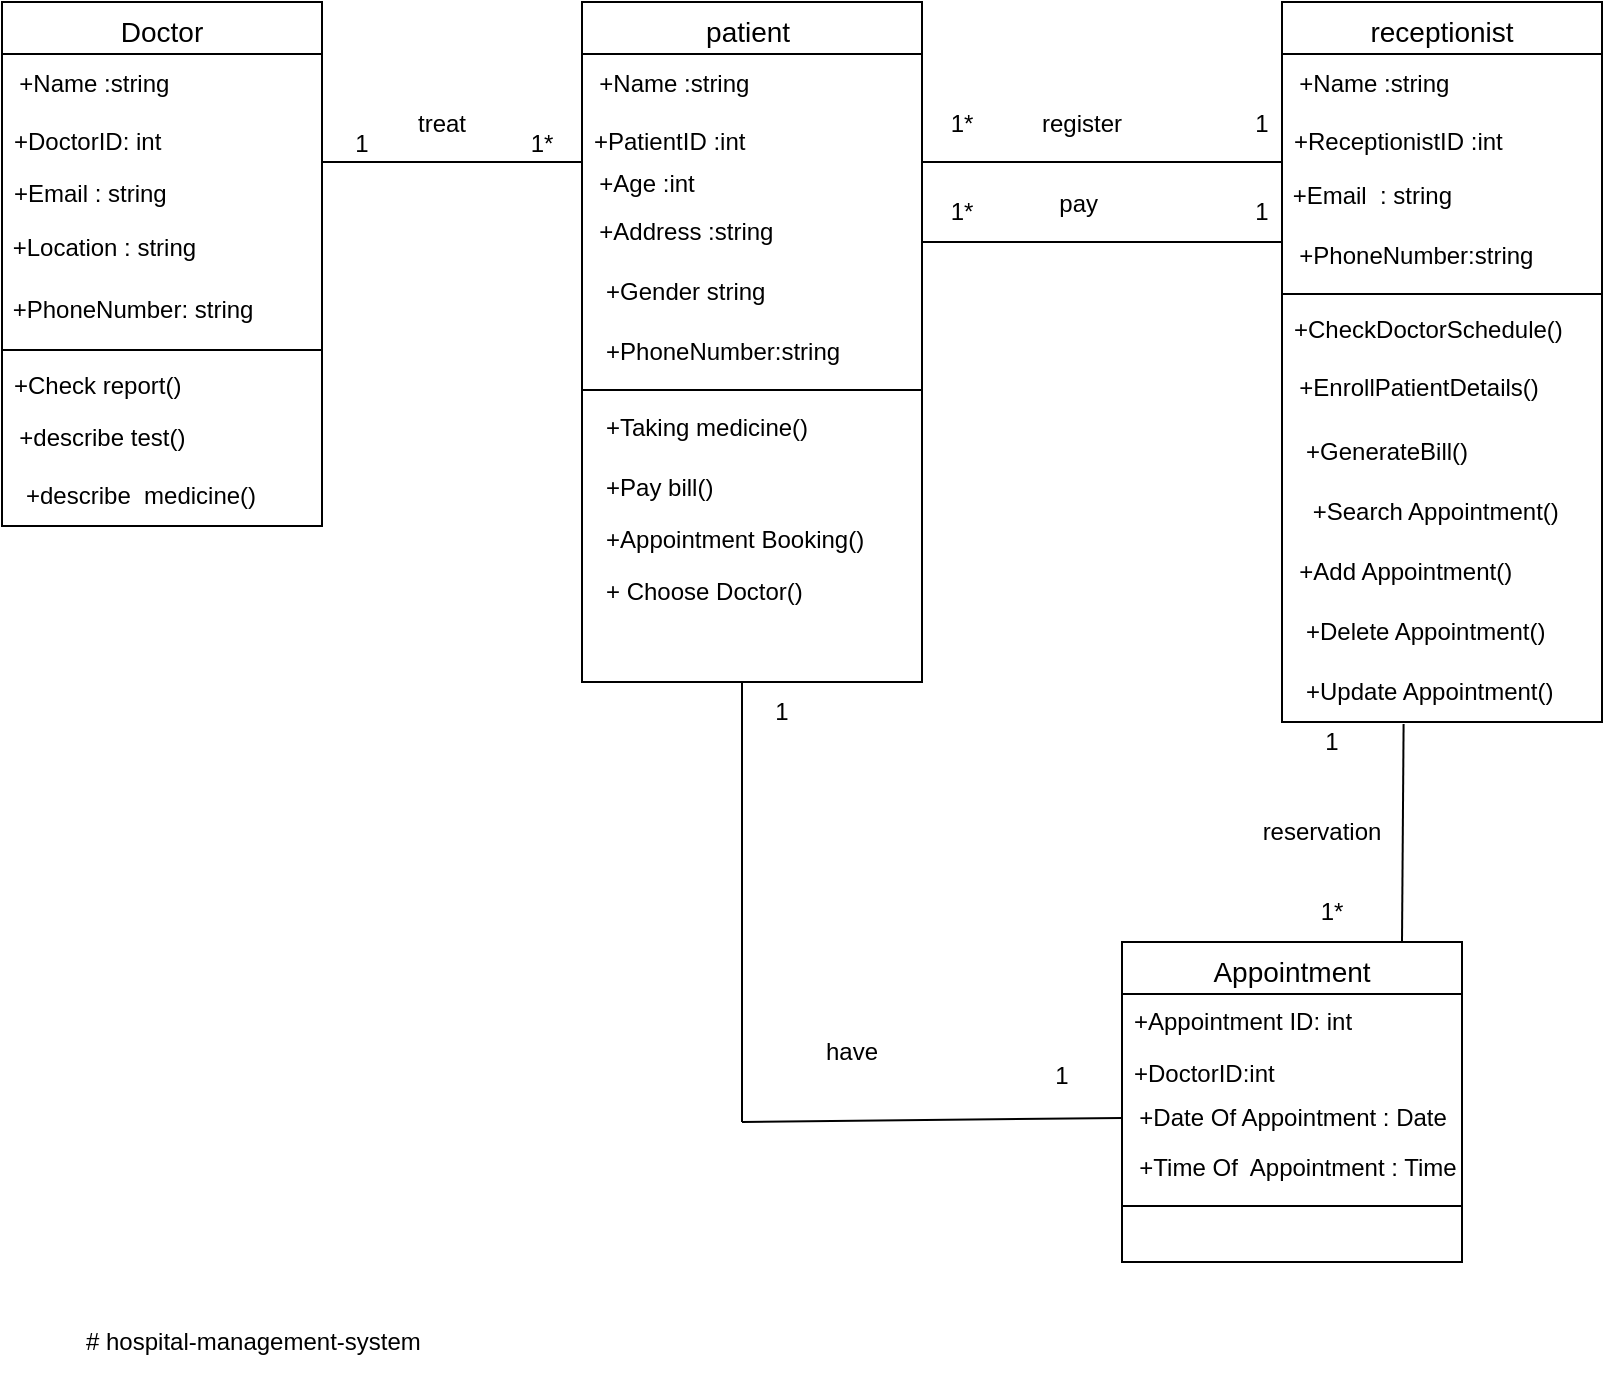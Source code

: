 <mxfile version="21.2.9" type="device">
  <diagram id="C5RBs43oDa-KdzZeNtuy" name="Page-1">
    <mxGraphModel dx="1050" dy="523" grid="1" gridSize="10" guides="1" tooltips="1" connect="1" arrows="1" fold="1" page="1" pageScale="1" pageWidth="827" pageHeight="1169" math="0" shadow="0">
      <root>
        <mxCell id="WIyWlLk6GJQsqaUBKTNV-0" />
        <mxCell id="WIyWlLk6GJQsqaUBKTNV-1" parent="WIyWlLk6GJQsqaUBKTNV-0" />
        <mxCell id="zkfFHV4jXpPFQw0GAbJ--6" value="Doctor" style="swimlane;fontStyle=0;align=center;verticalAlign=top;childLayout=stackLayout;horizontal=1;startSize=26;horizontalStack=0;resizeParent=1;resizeLast=0;collapsible=1;marginBottom=0;rounded=0;shadow=0;strokeWidth=1;fontSize=14;" parent="WIyWlLk6GJQsqaUBKTNV-1" vertex="1">
          <mxGeometry x="70" y="400" width="160" height="262" as="geometry">
            <mxRectangle x="130" y="380" width="160" height="26" as="alternateBounds" />
          </mxGeometry>
        </mxCell>
        <mxCell id="-1TfTiCWjE_l79FCIvyB-66" value="&amp;nbsp; +Name :string" style="text;html=1;strokeColor=none;fillColor=none;align=left;verticalAlign=middle;whiteSpace=wrap;rounded=0;" vertex="1" parent="zkfFHV4jXpPFQw0GAbJ--6">
          <mxGeometry y="26" width="160" height="30" as="geometry" />
        </mxCell>
        <mxCell id="zkfFHV4jXpPFQw0GAbJ--7" value="+DoctorID: int" style="text;align=left;verticalAlign=top;spacingLeft=4;spacingRight=4;overflow=hidden;rotatable=0;points=[[0,0.5],[1,0.5]];portConstraint=eastwest;" parent="zkfFHV4jXpPFQw0GAbJ--6" vertex="1">
          <mxGeometry y="56" width="160" height="26" as="geometry" />
        </mxCell>
        <mxCell id="zkfFHV4jXpPFQw0GAbJ--8" value="+Email : string&#xa;" style="text;align=left;verticalAlign=top;spacingLeft=4;spacingRight=4;overflow=hidden;rotatable=0;points=[[0,0.5],[1,0.5]];portConstraint=eastwest;rounded=0;shadow=0;html=0;" parent="zkfFHV4jXpPFQw0GAbJ--6" vertex="1">
          <mxGeometry y="82" width="160" height="26" as="geometry" />
        </mxCell>
        <mxCell id="-1TfTiCWjE_l79FCIvyB-20" value="&amp;nbsp;+Location : string" style="text;html=1;strokeColor=none;fillColor=none;align=left;verticalAlign=middle;whiteSpace=wrap;rounded=0;" vertex="1" parent="zkfFHV4jXpPFQw0GAbJ--6">
          <mxGeometry y="108" width="160" height="30" as="geometry" />
        </mxCell>
        <mxCell id="-1TfTiCWjE_l79FCIvyB-73" value="&amp;nbsp;+PhoneNumber: string" style="text;html=1;strokeColor=none;fillColor=none;align=left;verticalAlign=middle;whiteSpace=wrap;rounded=0;" vertex="1" parent="zkfFHV4jXpPFQw0GAbJ--6">
          <mxGeometry y="138" width="160" height="32" as="geometry" />
        </mxCell>
        <mxCell id="zkfFHV4jXpPFQw0GAbJ--9" value="" style="line;html=1;strokeWidth=1;align=left;verticalAlign=middle;spacingTop=-1;spacingLeft=3;spacingRight=3;rotatable=0;labelPosition=right;points=[];portConstraint=eastwest;" parent="zkfFHV4jXpPFQw0GAbJ--6" vertex="1">
          <mxGeometry y="170" width="160" height="8" as="geometry" />
        </mxCell>
        <mxCell id="zkfFHV4jXpPFQw0GAbJ--11" value="+Check report()" style="text;align=left;verticalAlign=top;spacingLeft=4;spacingRight=4;overflow=hidden;rotatable=0;points=[[0,0.5],[1,0.5]];portConstraint=eastwest;" parent="zkfFHV4jXpPFQw0GAbJ--6" vertex="1">
          <mxGeometry y="178" width="160" height="26" as="geometry" />
        </mxCell>
        <mxCell id="-1TfTiCWjE_l79FCIvyB-49" value="&amp;nbsp; +describe test()" style="text;html=1;strokeColor=none;fillColor=none;align=left;verticalAlign=middle;whiteSpace=wrap;rounded=0;" vertex="1" parent="zkfFHV4jXpPFQw0GAbJ--6">
          <mxGeometry y="204" width="160" height="28" as="geometry" />
        </mxCell>
        <mxCell id="-1TfTiCWjE_l79FCIvyB-48" value="&amp;nbsp; &amp;nbsp;+describe&amp;nbsp; medicine()" style="text;html=1;strokeColor=none;fillColor=none;align=left;verticalAlign=middle;whiteSpace=wrap;rounded=0;" vertex="1" parent="zkfFHV4jXpPFQw0GAbJ--6">
          <mxGeometry y="232" width="160" height="30" as="geometry" />
        </mxCell>
        <mxCell id="zkfFHV4jXpPFQw0GAbJ--13" value="patient " style="swimlane;fontStyle=0;align=center;verticalAlign=top;childLayout=stackLayout;horizontal=1;startSize=26;horizontalStack=0;resizeParent=1;resizeLast=0;collapsible=1;marginBottom=0;rounded=0;shadow=0;strokeWidth=1;fontSize=14;" parent="WIyWlLk6GJQsqaUBKTNV-1" vertex="1">
          <mxGeometry x="360" y="400" width="170" height="340" as="geometry">
            <mxRectangle x="340" y="380" width="170" height="26" as="alternateBounds" />
          </mxGeometry>
        </mxCell>
        <mxCell id="-1TfTiCWjE_l79FCIvyB-69" value="&amp;nbsp; +Name :string" style="text;html=1;strokeColor=none;fillColor=none;align=left;verticalAlign=middle;whiteSpace=wrap;rounded=0;" vertex="1" parent="zkfFHV4jXpPFQw0GAbJ--13">
          <mxGeometry y="26" width="170" height="30" as="geometry" />
        </mxCell>
        <mxCell id="zkfFHV4jXpPFQw0GAbJ--14" value="+PatientID :int" style="text;align=left;verticalAlign=top;spacingLeft=4;spacingRight=4;overflow=hidden;rotatable=0;points=[[0,0.5],[1,0.5]];portConstraint=eastwest;" parent="zkfFHV4jXpPFQw0GAbJ--13" vertex="1">
          <mxGeometry y="56" width="170" height="26" as="geometry" />
        </mxCell>
        <mxCell id="-1TfTiCWjE_l79FCIvyB-21" value="&amp;nbsp; +Age :int" style="text;html=1;strokeColor=none;fillColor=none;align=left;verticalAlign=middle;whiteSpace=wrap;rounded=0;" vertex="1" parent="zkfFHV4jXpPFQw0GAbJ--13">
          <mxGeometry y="82" width="170" height="18" as="geometry" />
        </mxCell>
        <mxCell id="-1TfTiCWjE_l79FCIvyB-29" value="&amp;nbsp; +Address :string" style="text;html=1;strokeColor=none;fillColor=none;align=left;verticalAlign=middle;whiteSpace=wrap;rounded=0;" vertex="1" parent="zkfFHV4jXpPFQw0GAbJ--13">
          <mxGeometry y="100" width="170" height="30" as="geometry" />
        </mxCell>
        <mxCell id="-1TfTiCWjE_l79FCIvyB-30" value="&amp;nbsp; &amp;nbsp;+Gender string" style="text;html=1;strokeColor=none;fillColor=none;align=left;verticalAlign=middle;whiteSpace=wrap;rounded=0;" vertex="1" parent="zkfFHV4jXpPFQw0GAbJ--13">
          <mxGeometry y="130" width="170" height="30" as="geometry" />
        </mxCell>
        <mxCell id="-1TfTiCWjE_l79FCIvyB-70" value="&amp;nbsp; &amp;nbsp;+PhoneNumber:string" style="text;html=1;strokeColor=none;fillColor=none;align=left;verticalAlign=middle;whiteSpace=wrap;rounded=0;" vertex="1" parent="zkfFHV4jXpPFQw0GAbJ--13">
          <mxGeometry y="160" width="170" height="30" as="geometry" />
        </mxCell>
        <mxCell id="zkfFHV4jXpPFQw0GAbJ--15" value="" style="line;html=1;strokeWidth=1;align=left;verticalAlign=middle;spacingTop=-1;spacingLeft=3;spacingRight=3;rotatable=0;labelPosition=right;points=[];portConstraint=eastwest;" parent="zkfFHV4jXpPFQw0GAbJ--13" vertex="1">
          <mxGeometry y="190" width="170" height="8" as="geometry" />
        </mxCell>
        <mxCell id="-1TfTiCWjE_l79FCIvyB-52" value="&amp;nbsp; &amp;nbsp;+Taking medicine()" style="text;html=1;strokeColor=none;fillColor=none;align=left;verticalAlign=middle;whiteSpace=wrap;rounded=0;" vertex="1" parent="zkfFHV4jXpPFQw0GAbJ--13">
          <mxGeometry y="198" width="170" height="30" as="geometry" />
        </mxCell>
        <mxCell id="-1TfTiCWjE_l79FCIvyB-53" value="&amp;nbsp; &amp;nbsp;+Pay bill()" style="text;html=1;strokeColor=none;fillColor=none;align=left;verticalAlign=middle;whiteSpace=wrap;rounded=0;" vertex="1" parent="zkfFHV4jXpPFQw0GAbJ--13">
          <mxGeometry y="228" width="170" height="30" as="geometry" />
        </mxCell>
        <mxCell id="-1TfTiCWjE_l79FCIvyB-54" value="&amp;nbsp; &amp;nbsp;+Appointment Booking()" style="text;html=1;strokeColor=none;fillColor=none;align=left;verticalAlign=middle;whiteSpace=wrap;rounded=0;" vertex="1" parent="zkfFHV4jXpPFQw0GAbJ--13">
          <mxGeometry y="258" width="170" height="22" as="geometry" />
        </mxCell>
        <mxCell id="-1TfTiCWjE_l79FCIvyB-77" value="&amp;nbsp; &amp;nbsp;+&amp;nbsp;Choose Doctor()" style="text;html=1;strokeColor=none;fillColor=none;align=left;verticalAlign=middle;whiteSpace=wrap;rounded=0;" vertex="1" parent="zkfFHV4jXpPFQw0GAbJ--13">
          <mxGeometry y="280" width="170" height="30" as="geometry" />
        </mxCell>
        <mxCell id="-1TfTiCWjE_l79FCIvyB-0" value="receptionist" style="swimlane;fontStyle=0;align=center;verticalAlign=top;childLayout=stackLayout;horizontal=1;startSize=26;horizontalStack=0;resizeParent=1;resizeLast=0;collapsible=1;marginBottom=0;rounded=0;shadow=0;strokeWidth=1;fontSize=14;" vertex="1" parent="WIyWlLk6GJQsqaUBKTNV-1">
          <mxGeometry x="710" y="400" width="160" height="360" as="geometry">
            <mxRectangle x="130" y="380" width="160" height="26" as="alternateBounds" />
          </mxGeometry>
        </mxCell>
        <mxCell id="-1TfTiCWjE_l79FCIvyB-68" value="&amp;nbsp; +Name :string" style="text;html=1;strokeColor=none;fillColor=none;align=left;verticalAlign=middle;whiteSpace=wrap;rounded=0;" vertex="1" parent="-1TfTiCWjE_l79FCIvyB-0">
          <mxGeometry y="26" width="160" height="30" as="geometry" />
        </mxCell>
        <mxCell id="-1TfTiCWjE_l79FCIvyB-1" value="+ReceptionistID :int" style="text;align=left;verticalAlign=top;spacingLeft=4;spacingRight=4;overflow=hidden;rotatable=0;points=[[0,0.5],[1,0.5]];portConstraint=eastwest;" vertex="1" parent="-1TfTiCWjE_l79FCIvyB-0">
          <mxGeometry y="56" width="160" height="26" as="geometry" />
        </mxCell>
        <mxCell id="-1TfTiCWjE_l79FCIvyB-35" value="&amp;nbsp;+Email&amp;nbsp; : string" style="text;html=1;strokeColor=none;fillColor=none;align=left;verticalAlign=middle;whiteSpace=wrap;rounded=0;" vertex="1" parent="-1TfTiCWjE_l79FCIvyB-0">
          <mxGeometry y="82" width="160" height="30" as="geometry" />
        </mxCell>
        <mxCell id="-1TfTiCWjE_l79FCIvyB-71" value="&amp;nbsp; +PhoneNumber:string" style="text;html=1;strokeColor=none;fillColor=none;align=left;verticalAlign=middle;whiteSpace=wrap;rounded=0;" vertex="1" parent="-1TfTiCWjE_l79FCIvyB-0">
          <mxGeometry y="112" width="160" height="30" as="geometry" />
        </mxCell>
        <mxCell id="-1TfTiCWjE_l79FCIvyB-3" value="" style="line;html=1;strokeWidth=1;align=left;verticalAlign=middle;spacingTop=-1;spacingLeft=3;spacingRight=3;rotatable=0;labelPosition=right;points=[];portConstraint=eastwest;" vertex="1" parent="-1TfTiCWjE_l79FCIvyB-0">
          <mxGeometry y="142" width="160" height="8" as="geometry" />
        </mxCell>
        <mxCell id="-1TfTiCWjE_l79FCIvyB-5" value="+CheckDoctorSchedule()&#xa;" style="text;align=left;verticalAlign=top;spacingLeft=4;spacingRight=4;overflow=hidden;rotatable=0;points=[[0,0.5],[1,0.5]];portConstraint=eastwest;" vertex="1" parent="-1TfTiCWjE_l79FCIvyB-0">
          <mxGeometry y="150" width="160" height="26" as="geometry" />
        </mxCell>
        <mxCell id="-1TfTiCWjE_l79FCIvyB-79" value="&amp;nbsp; +EnrollPatientDetails()" style="text;html=1;strokeColor=none;fillColor=none;align=left;verticalAlign=middle;whiteSpace=wrap;rounded=0;" vertex="1" parent="-1TfTiCWjE_l79FCIvyB-0">
          <mxGeometry y="176" width="160" height="34" as="geometry" />
        </mxCell>
        <mxCell id="-1TfTiCWjE_l79FCIvyB-80" value="&amp;nbsp; &amp;nbsp;+GenerateBill()" style="text;html=1;strokeColor=none;fillColor=none;align=left;verticalAlign=middle;whiteSpace=wrap;rounded=0;" vertex="1" parent="-1TfTiCWjE_l79FCIvyB-0">
          <mxGeometry y="210" width="160" height="30" as="geometry" />
        </mxCell>
        <mxCell id="-1TfTiCWjE_l79FCIvyB-93" value="&amp;nbsp; &amp;nbsp; +Search Appointment()" style="text;html=1;strokeColor=none;fillColor=none;align=left;verticalAlign=middle;whiteSpace=wrap;rounded=0;" vertex="1" parent="-1TfTiCWjE_l79FCIvyB-0">
          <mxGeometry y="240" width="160" height="30" as="geometry" />
        </mxCell>
        <mxCell id="-1TfTiCWjE_l79FCIvyB-90" value="&amp;nbsp; +Add Appointment()" style="text;html=1;strokeColor=none;fillColor=none;align=left;verticalAlign=middle;whiteSpace=wrap;rounded=0;" vertex="1" parent="-1TfTiCWjE_l79FCIvyB-0">
          <mxGeometry y="270" width="160" height="30" as="geometry" />
        </mxCell>
        <mxCell id="-1TfTiCWjE_l79FCIvyB-91" value="&amp;nbsp; &amp;nbsp;+Delete Appointment()" style="text;html=1;strokeColor=none;fillColor=none;align=left;verticalAlign=middle;whiteSpace=wrap;rounded=0;" vertex="1" parent="-1TfTiCWjE_l79FCIvyB-0">
          <mxGeometry y="300" width="160" height="30" as="geometry" />
        </mxCell>
        <mxCell id="-1TfTiCWjE_l79FCIvyB-92" value="&amp;nbsp; &amp;nbsp;+Update Appointment()" style="text;html=1;strokeColor=none;fillColor=none;align=left;verticalAlign=middle;whiteSpace=wrap;rounded=0;" vertex="1" parent="-1TfTiCWjE_l79FCIvyB-0">
          <mxGeometry y="330" width="160" height="30" as="geometry" />
        </mxCell>
        <mxCell id="-1TfTiCWjE_l79FCIvyB-9" value="Appointment" style="swimlane;fontStyle=0;align=center;verticalAlign=top;childLayout=stackLayout;horizontal=1;startSize=26;horizontalStack=0;resizeParent=1;resizeLast=0;collapsible=1;marginBottom=0;rounded=0;shadow=0;strokeWidth=1;fontSize=14;" vertex="1" parent="WIyWlLk6GJQsqaUBKTNV-1">
          <mxGeometry x="630" y="870" width="170" height="160" as="geometry">
            <mxRectangle x="130" y="380" width="160" height="26" as="alternateBounds" />
          </mxGeometry>
        </mxCell>
        <mxCell id="-1TfTiCWjE_l79FCIvyB-10" value="+Appointment ID: int" style="text;align=left;verticalAlign=top;spacingLeft=4;spacingRight=4;overflow=hidden;rotatable=0;points=[[0,0.5],[1,0.5]];portConstraint=eastwest;" vertex="1" parent="-1TfTiCWjE_l79FCIvyB-9">
          <mxGeometry y="26" width="170" height="26" as="geometry" />
        </mxCell>
        <mxCell id="-1TfTiCWjE_l79FCIvyB-11" value="+DoctorID:int&#xa;" style="text;align=left;verticalAlign=top;spacingLeft=4;spacingRight=4;overflow=hidden;rotatable=0;points=[[0,0.5],[1,0.5]];portConstraint=eastwest;rounded=0;shadow=0;html=0;" vertex="1" parent="-1TfTiCWjE_l79FCIvyB-9">
          <mxGeometry y="52" width="170" height="26" as="geometry" />
        </mxCell>
        <mxCell id="-1TfTiCWjE_l79FCIvyB-33" value="&amp;nbsp; +Date Of Appointment : Date&amp;nbsp;" style="text;html=1;strokeColor=none;fillColor=none;align=left;verticalAlign=middle;whiteSpace=wrap;rounded=0;" vertex="1" parent="-1TfTiCWjE_l79FCIvyB-9">
          <mxGeometry y="78" width="170" height="20" as="geometry" />
        </mxCell>
        <mxCell id="-1TfTiCWjE_l79FCIvyB-34" value="&amp;nbsp; +Time Of&amp;nbsp; Appointment : Time" style="text;html=1;strokeColor=none;fillColor=none;align=left;verticalAlign=middle;whiteSpace=wrap;rounded=0;" vertex="1" parent="-1TfTiCWjE_l79FCIvyB-9">
          <mxGeometry y="98" width="170" height="30" as="geometry" />
        </mxCell>
        <mxCell id="-1TfTiCWjE_l79FCIvyB-12" value="" style="line;html=1;strokeWidth=1;align=left;verticalAlign=middle;spacingTop=-1;spacingLeft=3;spacingRight=3;rotatable=0;labelPosition=right;points=[];portConstraint=eastwest;" vertex="1" parent="-1TfTiCWjE_l79FCIvyB-9">
          <mxGeometry y="128" width="170" height="8" as="geometry" />
        </mxCell>
        <mxCell id="-1TfTiCWjE_l79FCIvyB-37" value="" style="endArrow=none;html=1;rounded=0;" edge="1" parent="WIyWlLk6GJQsqaUBKTNV-1">
          <mxGeometry width="50" height="50" relative="1" as="geometry">
            <mxPoint x="230" y="480" as="sourcePoint" />
            <mxPoint x="360" y="480" as="targetPoint" />
          </mxGeometry>
        </mxCell>
        <mxCell id="-1TfTiCWjE_l79FCIvyB-38" value="" style="endArrow=none;html=1;rounded=0;" edge="1" parent="WIyWlLk6GJQsqaUBKTNV-1">
          <mxGeometry width="50" height="50" relative="1" as="geometry">
            <mxPoint x="530" y="480" as="sourcePoint" />
            <mxPoint x="710" y="480" as="targetPoint" />
            <Array as="points">
              <mxPoint x="580" y="480" />
            </Array>
          </mxGeometry>
        </mxCell>
        <mxCell id="-1TfTiCWjE_l79FCIvyB-39" value="1" style="text;html=1;strokeColor=none;fillColor=none;align=center;verticalAlign=middle;whiteSpace=wrap;rounded=0;" vertex="1" parent="WIyWlLk6GJQsqaUBKTNV-1">
          <mxGeometry x="220" y="456" width="60" height="30" as="geometry" />
        </mxCell>
        <mxCell id="-1TfTiCWjE_l79FCIvyB-40" value="1*" style="text;html=1;strokeColor=none;fillColor=none;align=center;verticalAlign=middle;whiteSpace=wrap;rounded=0;" vertex="1" parent="WIyWlLk6GJQsqaUBKTNV-1">
          <mxGeometry x="310" y="456" width="60" height="30" as="geometry" />
        </mxCell>
        <mxCell id="-1TfTiCWjE_l79FCIvyB-43" value="1*" style="text;html=1;strokeColor=none;fillColor=none;align=center;verticalAlign=middle;whiteSpace=wrap;rounded=0;" vertex="1" parent="WIyWlLk6GJQsqaUBKTNV-1">
          <mxGeometry x="530" y="446" width="40" height="30" as="geometry" />
        </mxCell>
        <mxCell id="-1TfTiCWjE_l79FCIvyB-44" value="1" style="text;html=1;strokeColor=none;fillColor=none;align=center;verticalAlign=middle;whiteSpace=wrap;rounded=0;" vertex="1" parent="WIyWlLk6GJQsqaUBKTNV-1">
          <mxGeometry x="670" y="446" width="60" height="30" as="geometry" />
        </mxCell>
        <mxCell id="-1TfTiCWjE_l79FCIvyB-46" value="register" style="text;html=1;strokeColor=none;fillColor=none;align=center;verticalAlign=middle;whiteSpace=wrap;rounded=0;" vertex="1" parent="WIyWlLk6GJQsqaUBKTNV-1">
          <mxGeometry x="580" y="446" width="60" height="30" as="geometry" />
        </mxCell>
        <mxCell id="-1TfTiCWjE_l79FCIvyB-47" value="pay&amp;nbsp;" style="text;html=1;strokeColor=none;fillColor=none;align=center;verticalAlign=middle;whiteSpace=wrap;rounded=0;" vertex="1" parent="WIyWlLk6GJQsqaUBKTNV-1">
          <mxGeometry x="580" y="486" width="60" height="30" as="geometry" />
        </mxCell>
        <mxCell id="-1TfTiCWjE_l79FCIvyB-55" value="treat" style="text;html=1;strokeColor=none;fillColor=none;align=center;verticalAlign=middle;whiteSpace=wrap;rounded=0;" vertex="1" parent="WIyWlLk6GJQsqaUBKTNV-1">
          <mxGeometry x="260" y="446" width="60" height="30" as="geometry" />
        </mxCell>
        <mxCell id="-1TfTiCWjE_l79FCIvyB-61" value="1" style="text;html=1;strokeColor=none;fillColor=none;align=center;verticalAlign=middle;whiteSpace=wrap;rounded=0;" vertex="1" parent="WIyWlLk6GJQsqaUBKTNV-1">
          <mxGeometry x="670" y="490" width="60" height="30" as="geometry" />
        </mxCell>
        <mxCell id="-1TfTiCWjE_l79FCIvyB-65" value="1*" style="text;html=1;strokeColor=none;fillColor=none;align=center;verticalAlign=middle;whiteSpace=wrap;rounded=0;" vertex="1" parent="WIyWlLk6GJQsqaUBKTNV-1">
          <mxGeometry x="530" y="490" width="40" height="30" as="geometry" />
        </mxCell>
        <mxCell id="-1TfTiCWjE_l79FCIvyB-75" value="" style="endArrow=none;html=1;rounded=0;" edge="1" parent="WIyWlLk6GJQsqaUBKTNV-1">
          <mxGeometry width="50" height="50" relative="1" as="geometry">
            <mxPoint x="530" y="520" as="sourcePoint" />
            <mxPoint x="710" y="520" as="targetPoint" />
            <Array as="points">
              <mxPoint x="580" y="520" />
            </Array>
          </mxGeometry>
        </mxCell>
        <mxCell id="-1TfTiCWjE_l79FCIvyB-81" value="" style="endArrow=none;html=1;rounded=0;" edge="1" parent="WIyWlLk6GJQsqaUBKTNV-1">
          <mxGeometry width="50" height="50" relative="1" as="geometry">
            <mxPoint x="440" y="740" as="sourcePoint" />
            <mxPoint x="440" y="840" as="targetPoint" />
          </mxGeometry>
        </mxCell>
        <mxCell id="-1TfTiCWjE_l79FCIvyB-82" value="" style="endArrow=none;html=1;rounded=0;" edge="1" parent="WIyWlLk6GJQsqaUBKTNV-1">
          <mxGeometry width="50" height="50" relative="1" as="geometry">
            <mxPoint x="440" y="840" as="sourcePoint" />
            <mxPoint x="440" y="960" as="targetPoint" />
          </mxGeometry>
        </mxCell>
        <mxCell id="-1TfTiCWjE_l79FCIvyB-83" value="" style="endArrow=none;html=1;rounded=0;entryX=0.38;entryY=1.033;entryDx=0;entryDy=0;entryPerimeter=0;" edge="1" parent="WIyWlLk6GJQsqaUBKTNV-1" target="-1TfTiCWjE_l79FCIvyB-92">
          <mxGeometry width="50" height="50" relative="1" as="geometry">
            <mxPoint x="770" y="870" as="sourcePoint" />
            <mxPoint x="770" y="636" as="targetPoint" />
          </mxGeometry>
        </mxCell>
        <mxCell id="-1TfTiCWjE_l79FCIvyB-84" value="1" style="text;html=1;strokeColor=none;fillColor=none;align=center;verticalAlign=middle;whiteSpace=wrap;rounded=0;" vertex="1" parent="WIyWlLk6GJQsqaUBKTNV-1">
          <mxGeometry x="430" y="740" width="60" height="30" as="geometry" />
        </mxCell>
        <mxCell id="-1TfTiCWjE_l79FCIvyB-86" value="1" style="text;html=1;strokeColor=none;fillColor=none;align=center;verticalAlign=middle;whiteSpace=wrap;rounded=0;" vertex="1" parent="WIyWlLk6GJQsqaUBKTNV-1">
          <mxGeometry x="700" y="770" width="70" as="geometry" />
        </mxCell>
        <mxCell id="-1TfTiCWjE_l79FCIvyB-87" value="1*" style="text;html=1;strokeColor=none;fillColor=none;align=center;verticalAlign=middle;whiteSpace=wrap;rounded=0;" vertex="1" parent="WIyWlLk6GJQsqaUBKTNV-1">
          <mxGeometry x="705" y="840" width="60" height="30" as="geometry" />
        </mxCell>
        <mxCell id="-1TfTiCWjE_l79FCIvyB-88" value="reservation" style="text;html=1;strokeColor=none;fillColor=none;align=center;verticalAlign=middle;whiteSpace=wrap;rounded=0;" vertex="1" parent="WIyWlLk6GJQsqaUBKTNV-1">
          <mxGeometry x="700" y="800" width="60" height="30" as="geometry" />
        </mxCell>
        <mxCell id="-1TfTiCWjE_l79FCIvyB-89" value="have" style="text;html=1;strokeColor=none;fillColor=none;align=center;verticalAlign=middle;whiteSpace=wrap;rounded=0;" vertex="1" parent="WIyWlLk6GJQsqaUBKTNV-1">
          <mxGeometry x="440" y="910" width="110" height="30" as="geometry" />
        </mxCell>
        <mxCell id="-1TfTiCWjE_l79FCIvyB-99" value="" style="endArrow=none;html=1;rounded=0;entryX=0;entryY=0.5;entryDx=0;entryDy=0;" edge="1" parent="WIyWlLk6GJQsqaUBKTNV-1" target="-1TfTiCWjE_l79FCIvyB-33">
          <mxGeometry width="50" height="50" relative="1" as="geometry">
            <mxPoint x="440" y="960" as="sourcePoint" />
            <mxPoint x="530" y="820" as="targetPoint" />
          </mxGeometry>
        </mxCell>
        <mxCell id="-1TfTiCWjE_l79FCIvyB-100" value="1" style="text;html=1;strokeColor=none;fillColor=none;align=center;verticalAlign=middle;whiteSpace=wrap;rounded=0;" vertex="1" parent="WIyWlLk6GJQsqaUBKTNV-1">
          <mxGeometry x="570" y="922" width="60" height="30" as="geometry" />
        </mxCell>
        <mxCell id="-1TfTiCWjE_l79FCIvyB-101" value="# hospital-management-system" style="text;whiteSpace=wrap;html=1;" vertex="1" parent="WIyWlLk6GJQsqaUBKTNV-1">
          <mxGeometry x="110" y="1056" width="200" height="40" as="geometry" />
        </mxCell>
      </root>
    </mxGraphModel>
  </diagram>
</mxfile>
